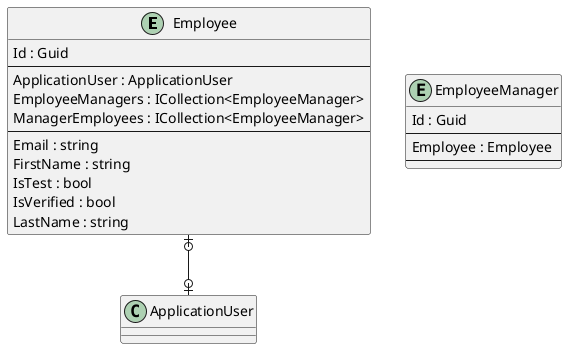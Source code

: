 @startuml

entity Employee {
    Id : Guid
    --
    ApplicationUser : ApplicationUser
    EmployeeManagers : ICollection<EmployeeManager>
    ManagerEmployees : ICollection<EmployeeManager>
    ' EmployeeKeyCodePlaceholder
    --
    Email : string
    FirstName : string
    IsTest : bool
    IsVerified : bool
    LastName : string
    ' EmployeePropertyCodePlaceholder
}

entity EmployeeManager {
    Id : Guid
    --
    Employee : Employee
    ' EmployeeManagerKeyCodePlaceholder
    --
    ' EmployeeManagerPropertyCodePlaceholder
}

' EntityCodePlaceholder

Employee |o--o| ApplicationUser
' RelationshipCodePlaceholder

@enduml
